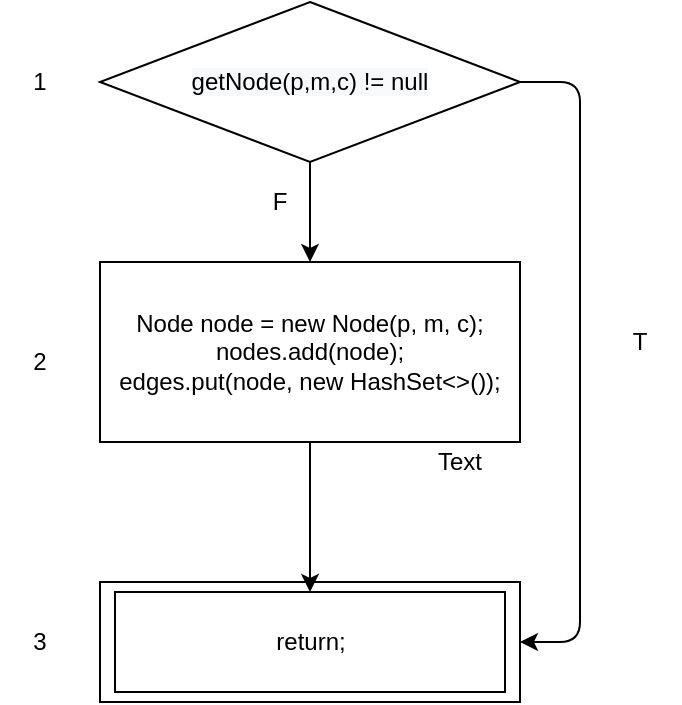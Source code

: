 <mxfile version="13.6.2" type="device" pages="5"><diagram id="PAaWb2a_gqtUkQ89puaP" name="addNode"><mxGraphModel dx="946" dy="680" grid="1" gridSize="10" guides="1" tooltips="1" connect="1" arrows="1" fold="1" page="1" pageScale="1" pageWidth="850" pageHeight="1100" math="0" shadow="0"><root><mxCell id="0"/><mxCell id="1" parent="0"/><mxCell id="PNjFZDf6uzDuonjXlekS-2" value="" style="rounded=0;whiteSpace=wrap;html=1;" parent="1" vertex="1"><mxGeometry x="240" y="480" width="210" height="60" as="geometry"/></mxCell><mxCell id="PNjFZDf6uzDuonjXlekS-3" value="return;" style="rounded=0;whiteSpace=wrap;html=1;" parent="1" vertex="1"><mxGeometry x="247.5" y="485" width="195" height="50" as="geometry"/></mxCell><mxCell id="PNjFZDf6uzDuonjXlekS-4" value="Node node = new Node(p, m, c);&lt;br&gt;nodes.add(node);&lt;br&gt;edges.put(node, new HashSet&amp;lt;&amp;gt;());" style="rounded=0;whiteSpace=wrap;html=1;" parent="1" vertex="1"><mxGeometry x="240" y="320" width="210" height="90" as="geometry"/></mxCell><mxCell id="PNjFZDf6uzDuonjXlekS-6" value="" style="endArrow=classic;html=1;exitX=0.5;exitY=1;exitDx=0;exitDy=0;" parent="1" target="PNjFZDf6uzDuonjXlekS-4" edge="1"><mxGeometry width="50" height="50" relative="1" as="geometry"><mxPoint x="345" y="260" as="sourcePoint"/><mxPoint x="270" y="370" as="targetPoint"/></mxGeometry></mxCell><mxCell id="PNjFZDf6uzDuonjXlekS-7" value="" style="endArrow=classic;html=1;exitX=0.5;exitY=1;exitDx=0;exitDy=0;" parent="1" source="PNjFZDf6uzDuonjXlekS-4" target="PNjFZDf6uzDuonjXlekS-3" edge="1"><mxGeometry width="50" height="50" relative="1" as="geometry"><mxPoint x="220" y="420" as="sourcePoint"/><mxPoint x="270" y="370" as="targetPoint"/></mxGeometry></mxCell><mxCell id="PNjFZDf6uzDuonjXlekS-8" value="" style="endArrow=classic;html=1;exitX=1;exitY=0.5;exitDx=0;exitDy=0;entryX=1;entryY=0.5;entryDx=0;entryDy=0;" parent="1" target="PNjFZDf6uzDuonjXlekS-2" edge="1"><mxGeometry width="50" height="50" relative="1" as="geometry"><mxPoint x="450" y="230" as="sourcePoint"/><mxPoint x="270" y="370" as="targetPoint"/><Array as="points"><mxPoint x="480" y="230"/><mxPoint x="480" y="510"/></Array></mxGeometry></mxCell><mxCell id="PNjFZDf6uzDuonjXlekS-12" value="F" style="text;html=1;strokeColor=none;fillColor=none;align=center;verticalAlign=middle;whiteSpace=wrap;rounded=0;" parent="1" vertex="1"><mxGeometry x="310" y="280" width="40" height="20" as="geometry"/></mxCell><mxCell id="PNjFZDf6uzDuonjXlekS-13" value="T" style="text;html=1;strokeColor=none;fillColor=none;align=center;verticalAlign=middle;whiteSpace=wrap;rounded=0;" parent="1" vertex="1"><mxGeometry x="490" y="350" width="40" height="20" as="geometry"/></mxCell><mxCell id="7xQiOLPqtMhHMYLWSSjG-1" value="&lt;meta charset=&quot;utf-8&quot;&gt;&lt;span style=&quot;color: rgb(0, 0, 0); font-family: helvetica; font-size: 12px; font-style: normal; font-weight: 400; letter-spacing: normal; text-align: center; text-indent: 0px; text-transform: none; word-spacing: 0px; background-color: rgb(248, 249, 250); display: inline; float: none;&quot;&gt;getNode(p,m,c) != null&lt;/span&gt;" style="rhombus;whiteSpace=wrap;html=1;" parent="1" vertex="1"><mxGeometry x="240" y="190" width="210" height="80" as="geometry"/></mxCell><mxCell id="ywRRvAzirxeMO8TIuwMk-1" value="Text" style="text;html=1;strokeColor=none;fillColor=none;align=center;verticalAlign=middle;whiteSpace=wrap;rounded=0;" vertex="1" parent="1"><mxGeometry x="400" y="410" width="40" height="20" as="geometry"/></mxCell><mxCell id="ywRRvAzirxeMO8TIuwMk-2" value="1" style="text;html=1;strokeColor=none;fillColor=none;align=center;verticalAlign=middle;whiteSpace=wrap;rounded=0;" vertex="1" parent="1"><mxGeometry x="190" y="220" width="40" height="20" as="geometry"/></mxCell><mxCell id="ywRRvAzirxeMO8TIuwMk-3" value="2" style="text;html=1;strokeColor=none;fillColor=none;align=center;verticalAlign=middle;whiteSpace=wrap;rounded=0;" vertex="1" parent="1"><mxGeometry x="190" y="360" width="40" height="20" as="geometry"/></mxCell><mxCell id="ywRRvAzirxeMO8TIuwMk-4" value="3" style="text;html=1;strokeColor=none;fillColor=none;align=center;verticalAlign=middle;whiteSpace=wrap;rounded=0;" vertex="1" parent="1"><mxGeometry x="190" y="500" width="40" height="20" as="geometry"/></mxCell></root></mxGraphModel></diagram><diagram id="NH_DHOFLEyfeO9Tmwx4I" name="deleteNode"><mxGraphModel dx="946" dy="680" grid="1" gridSize="10" guides="1" tooltips="1" connect="1" arrows="1" fold="1" page="1" pageScale="1" pageWidth="850" pageHeight="1100" math="0" shadow="0"><root><mxCell id="K0GktYS8KjQYNrV-ZL2T-0"/><mxCell id="K0GktYS8KjQYNrV-ZL2T-1" parent="K0GktYS8KjQYNrV-ZL2T-0"/><mxCell id="i_GEgDg0Xyjz8Plmwoez-1" style="edgeStyle=orthogonalEdgeStyle;rounded=0;orthogonalLoop=1;jettySize=auto;html=1;exitX=0.5;exitY=1;exitDx=0;exitDy=0;" edge="1" parent="K0GktYS8KjQYNrV-ZL2T-1" source="8JV6QXQo_wqGqpzoi5Gq-0" target="8JV6QXQo_wqGqpzoi5Gq-3"><mxGeometry relative="1" as="geometry"/></mxCell><mxCell id="8JV6QXQo_wqGqpzoi5Gq-0" value="&lt;meta charset=&quot;utf-8&quot;&gt;&lt;span class=&quot;s1&quot; style=&quot;color: rgb(0, 0, 0); font-family: helvetica; font-size: 12px; font-style: normal; font-weight: 400; letter-spacing: normal; text-align: center; text-indent: 0px; text-transform: none; word-spacing: 0px; background-color: rgb(248, 249, 250);&quot;&gt;Node&lt;/span&gt;&lt;span class=&quot;s2&quot; style=&quot;color: rgb(0, 0, 0); font-family: helvetica; font-size: 12px; font-style: normal; font-weight: 400; letter-spacing: normal; text-align: center; text-indent: 0px; text-transform: none; word-spacing: 0px; background-color: rgb(248, 249, 250);&quot;&gt;&lt;span&gt;&amp;nbsp;&lt;/span&gt;&lt;/span&gt;&lt;span style=&quot;color: rgb(0, 0, 0); font-family: helvetica; font-size: 12px; font-style: normal; font-weight: 400; letter-spacing: normal; text-align: center; text-indent: 0px; text-transform: none; word-spacing: 0px; background-color: rgb(248, 249, 250); display: inline; float: none;&quot;&gt;toDelete&lt;/span&gt;&lt;span class=&quot;s2&quot; style=&quot;color: rgb(0, 0, 0); font-family: helvetica; font-size: 12px; font-style: normal; font-weight: 400; letter-spacing: normal; text-align: center; text-indent: 0px; text-transform: none; word-spacing: 0px; background-color: rgb(248, 249, 250);&quot;&gt;&lt;/span&gt;&lt;span class=&quot;s3&quot; style=&quot;color: rgb(0, 0, 0); font-family: helvetica; font-size: 12px; font-style: normal; font-weight: 400; letter-spacing: normal; text-align: center; text-indent: 0px; text-transform: none; word-spacing: 0px; background-color: rgb(248, 249, 250);&quot;&gt;=&lt;/span&gt;&lt;span class=&quot;s2&quot; style=&quot;color: rgb(0, 0, 0); font-family: helvetica; font-size: 12px; font-style: normal; font-weight: 400; letter-spacing: normal; text-align: center; text-indent: 0px; text-transform: none; word-spacing: 0px; background-color: rgb(248, 249, 250);&quot;&gt;&lt;span&gt;&amp;nbsp;&lt;/span&gt;&lt;/span&gt;&lt;span class=&quot;s4&quot; style=&quot;color: rgb(0, 0, 0); font-family: helvetica; font-size: 12px; font-style: normal; font-weight: 400; letter-spacing: normal; text-align: center; text-indent: 0px; text-transform: none; word-spacing: 0px; background-color: rgb(248, 249, 250);&quot;&gt;getNode&lt;/span&gt;&lt;span class=&quot;s5&quot; style=&quot;color: rgb(0, 0, 0); font-family: helvetica; font-size: 12px; font-style: normal; font-weight: 400; letter-spacing: normal; text-align: center; text-indent: 0px; text-transform: none; word-spacing: 0px; background-color: rgb(248, 249, 250);&quot;&gt;(&lt;/span&gt;&lt;span class=&quot;s6&quot; style=&quot;color: rgb(0, 0, 0); font-family: helvetica; font-size: 12px; font-style: normal; font-weight: 400; letter-spacing: normal; text-align: center; text-indent: 0px; text-transform: none; word-spacing: 0px; background-color: rgb(248, 249, 250);&quot;&gt;p&lt;/span&gt;&lt;span class=&quot;s3&quot; style=&quot;color: rgb(0, 0, 0); font-family: helvetica; font-size: 12px; font-style: normal; font-weight: 400; letter-spacing: normal; text-align: center; text-indent: 0px; text-transform: none; word-spacing: 0px; background-color: rgb(248, 249, 250);&quot;&gt;,&lt;/span&gt;&lt;span class=&quot;s2&quot; style=&quot;color: rgb(0, 0, 0); font-family: helvetica; font-size: 12px; font-style: normal; font-weight: 400; letter-spacing: normal; text-align: center; text-indent: 0px; text-transform: none; word-spacing: 0px; background-color: rgb(248, 249, 250);&quot;&gt;&lt;/span&gt;&lt;span class=&quot;s6&quot; style=&quot;color: rgb(0, 0, 0); font-family: helvetica; font-size: 12px; font-style: normal; font-weight: 400; letter-spacing: normal; text-align: center; text-indent: 0px; text-transform: none; word-spacing: 0px; background-color: rgb(248, 249, 250);&quot;&gt;m&lt;/span&gt;&lt;span class=&quot;s3&quot; style=&quot;color: rgb(0, 0, 0); font-family: helvetica; font-size: 12px; font-style: normal; font-weight: 400; letter-spacing: normal; text-align: center; text-indent: 0px; text-transform: none; word-spacing: 0px; background-color: rgb(248, 249, 250);&quot;&gt;,&lt;/span&gt;&lt;span class=&quot;s2&quot; style=&quot;color: rgb(0, 0, 0); font-family: helvetica; font-size: 12px; font-style: normal; font-weight: 400; letter-spacing: normal; text-align: center; text-indent: 0px; text-transform: none; word-spacing: 0px; background-color: rgb(248, 249, 250);&quot;&gt;&lt;span&gt;&amp;nbsp;&lt;/span&gt;&lt;/span&gt;&lt;span class=&quot;s6&quot; style=&quot;color: rgb(0, 0, 0); font-family: helvetica; font-size: 12px; font-style: normal; font-weight: 400; letter-spacing: normal; text-align: center; text-indent: 0px; text-transform: none; word-spacing: 0px; background-color: rgb(248, 249, 250);&quot;&gt;c&lt;/span&gt;&lt;span class=&quot;s5&quot; style=&quot;color: rgb(0, 0, 0); font-family: helvetica; font-size: 12px; font-style: normal; font-weight: 400; letter-spacing: normal; text-align: center; text-indent: 0px; text-transform: none; word-spacing: 0px; background-color: rgb(248, 249, 250);&quot;&gt;)&lt;/span&gt;&lt;span class=&quot;s3&quot; style=&quot;color: rgb(0, 0, 0); font-family: helvetica; font-size: 12px; font-style: normal; font-weight: 400; letter-spacing: normal; text-align: center; text-indent: 0px; text-transform: none; word-spacing: 0px; background-color: rgb(248, 249, 250);&quot;&gt;;&lt;/span&gt;" style="rounded=0;whiteSpace=wrap;html=1;" parent="K0GktYS8KjQYNrV-ZL2T-1" vertex="1"><mxGeometry x="160" y="50" width="200" height="60" as="geometry"/></mxCell><mxCell id="8JV6QXQo_wqGqpzoi5Gq-2" value="return;" style="rounded=0;whiteSpace=wrap;html=1;" parent="K0GktYS8KjQYNrV-ZL2T-1" vertex="1"><mxGeometry x="160" y="680" width="200" height="60" as="geometry"/></mxCell><mxCell id="i_GEgDg0Xyjz8Plmwoez-2" style="edgeStyle=orthogonalEdgeStyle;rounded=0;orthogonalLoop=1;jettySize=auto;html=1;entryX=1;entryY=0.5;entryDx=0;entryDy=0;" edge="1" parent="K0GktYS8KjQYNrV-ZL2T-1" source="8JV6QXQo_wqGqpzoi5Gq-3" target="8JV6QXQo_wqGqpzoi5Gq-2"><mxGeometry relative="1" as="geometry"><Array as="points"><mxPoint x="440" y="180"/><mxPoint x="440" y="710"/></Array></mxGeometry></mxCell><mxCell id="i_GEgDg0Xyjz8Plmwoez-12" style="edgeStyle=orthogonalEdgeStyle;rounded=0;orthogonalLoop=1;jettySize=auto;html=1;exitX=0.5;exitY=1;exitDx=0;exitDy=0;entryX=0.5;entryY=0;entryDx=0;entryDy=0;" edge="1" parent="K0GktYS8KjQYNrV-ZL2T-1" source="8JV6QXQo_wqGqpzoi5Gq-3" target="i_GEgDg0Xyjz8Plmwoez-5"><mxGeometry relative="1" as="geometry"/></mxCell><mxCell id="8JV6QXQo_wqGqpzoi5Gq-3" value="&lt;span class=&quot;s7&quot; style=&quot;color: rgb(0 , 0 , 0) ; font-family: &amp;#34;helvetica&amp;#34; ; font-size: 12px ; font-style: normal ; font-weight: 400 ; letter-spacing: normal ; text-align: center ; text-indent: 0px ; text-transform: none ; word-spacing: 0px ; background-color: rgb(248 , 249 , 250)&quot;&gt;if&lt;/span&gt;&lt;span class=&quot;s2&quot; style=&quot;color: rgb(0 , 0 , 0) ; font-family: &amp;#34;helvetica&amp;#34; ; font-size: 12px ; font-style: normal ; font-weight: 400 ; letter-spacing: normal ; text-align: center ; text-indent: 0px ; text-transform: none ; word-spacing: 0px ; background-color: rgb(248 , 249 , 250)&quot;&gt;&lt;span&gt;&amp;nbsp;&lt;/span&gt;&lt;/span&gt;&lt;span class=&quot;s5&quot; style=&quot;color: rgb(0 , 0 , 0) ; font-family: &amp;#34;helvetica&amp;#34; ; font-size: 12px ; font-style: normal ; font-weight: 400 ; letter-spacing: normal ; text-align: center ; text-indent: 0px ; text-transform: none ; word-spacing: 0px ; background-color: rgb(248 , 249 , 250)&quot;&gt;(&lt;/span&gt;&lt;span style=&quot;color: rgb(0 , 0 , 0) ; font-family: &amp;#34;helvetica&amp;#34; ; font-size: 12px ; font-style: normal ; font-weight: 400 ; letter-spacing: normal ; text-align: center ; text-indent: 0px ; text-transform: none ; word-spacing: 0px ; background-color: rgb(248 , 249 , 250) ; display: inline ; float: none&quot;&gt;toDelete&lt;/span&gt;&lt;span class=&quot;s2&quot; style=&quot;color: rgb(0 , 0 , 0) ; font-family: &amp;#34;helvetica&amp;#34; ; font-size: 12px ; font-style: normal ; font-weight: 400 ; letter-spacing: normal ; text-align: center ; text-indent: 0px ; text-transform: none ; word-spacing: 0px ; background-color: rgb(248 , 249 , 250)&quot;&gt;&lt;/span&gt;&lt;span class=&quot;s3&quot; style=&quot;color: rgb(0 , 0 , 0) ; font-family: &amp;#34;helvetica&amp;#34; ; font-size: 12px ; font-style: normal ; font-weight: 400 ; letter-spacing: normal ; text-align: center ; text-indent: 0px ; text-transform: none ; word-spacing: 0px ; background-color: rgb(248 , 249 , 250)&quot;&gt;==&lt;/span&gt;&lt;span class=&quot;s2&quot; style=&quot;color: rgb(0 , 0 , 0) ; font-family: &amp;#34;helvetica&amp;#34; ; font-size: 12px ; font-style: normal ; font-weight: 400 ; letter-spacing: normal ; text-align: center ; text-indent: 0px ; text-transform: none ; word-spacing: 0px ; background-color: rgb(248 , 249 , 250)&quot;&gt;&lt;span&gt;&amp;nbsp;&lt;/span&gt;&lt;/span&gt;&lt;span class=&quot;s7&quot; style=&quot;color: rgb(0 , 0 , 0) ; font-family: &amp;#34;helvetica&amp;#34; ; font-size: 12px ; font-style: normal ; font-weight: 400 ; letter-spacing: normal ; text-align: center ; text-indent: 0px ; text-transform: none ; word-spacing: 0px ; background-color: rgb(248 , 249 , 250)&quot;&gt;null&lt;/span&gt;&lt;span class=&quot;s5&quot; style=&quot;color: rgb(0 , 0 , 0) ; font-family: &amp;#34;helvetica&amp;#34; ; font-size: 12px ; font-style: normal ; font-weight: 400 ; letter-spacing: normal ; text-align: center ; text-indent: 0px ; text-transform: none ; word-spacing: 0px ; background-color: rgb(248 , 249 , 250)&quot;&gt;)&lt;/span&gt;" style="rhombus;whiteSpace=wrap;html=1;" parent="K0GktYS8KjQYNrV-ZL2T-1" vertex="1"><mxGeometry x="160" y="140" width="200" height="80" as="geometry"/></mxCell><mxCell id="i_GEgDg0Xyjz8Plmwoez-3" style="edgeStyle=orthogonalEdgeStyle;rounded=0;orthogonalLoop=1;jettySize=auto;html=1;entryX=0.5;entryY=0;entryDx=0;entryDy=0;" edge="1" parent="K0GktYS8KjQYNrV-ZL2T-1" source="8JV6QXQo_wqGqpzoi5Gq-4" target="8JV6QXQo_wqGqpzoi5Gq-2"><mxGeometry relative="1" as="geometry"/></mxCell><mxCell id="8JV6QXQo_wqGqpzoi5Gq-4" value="edges.remove(toDelete);&lt;br&gt;nodes.remove(toDelete);" style="rounded=0;whiteSpace=wrap;html=1;" parent="K0GktYS8KjQYNrV-ZL2T-1" vertex="1"><mxGeometry x="160" y="560" width="200" height="60" as="geometry"/></mxCell><mxCell id="i_GEgDg0Xyjz8Plmwoez-6" style="edgeStyle=orthogonalEdgeStyle;rounded=0;orthogonalLoop=1;jettySize=auto;html=1;entryX=0;entryY=0.75;entryDx=0;entryDy=0;" edge="1" parent="K0GktYS8KjQYNrV-ZL2T-1" source="i_GEgDg0Xyjz8Plmwoez-4" target="8JV6QXQo_wqGqpzoi5Gq-4"><mxGeometry relative="1" as="geometry"><Array as="points"><mxPoint x="140" y="370"/><mxPoint x="140" y="605"/></Array></mxGeometry></mxCell><mxCell id="i_GEgDg0Xyjz8Plmwoez-8" style="edgeStyle=orthogonalEdgeStyle;rounded=0;orthogonalLoop=1;jettySize=auto;html=1;exitX=0.5;exitY=1;exitDx=0;exitDy=0;entryX=0.5;entryY=0;entryDx=0;entryDy=0;" edge="1" parent="K0GktYS8KjQYNrV-ZL2T-1" source="i_GEgDg0Xyjz8Plmwoez-4" target="i_GEgDg0Xyjz8Plmwoez-7"><mxGeometry relative="1" as="geometry"/></mxCell><mxCell id="i_GEgDg0Xyjz8Plmwoez-4" value="itr.hasNext()" style="rhombus;whiteSpace=wrap;html=1;" vertex="1" parent="K0GktYS8KjQYNrV-ZL2T-1"><mxGeometry x="160" y="330" width="200" height="80" as="geometry"/></mxCell><mxCell id="i_GEgDg0Xyjz8Plmwoez-11" style="edgeStyle=orthogonalEdgeStyle;rounded=0;orthogonalLoop=1;jettySize=auto;html=1;exitX=0.5;exitY=1;exitDx=0;exitDy=0;entryX=0.5;entryY=0;entryDx=0;entryDy=0;" edge="1" parent="K0GktYS8KjQYNrV-ZL2T-1" source="i_GEgDg0Xyjz8Plmwoez-5" target="i_GEgDg0Xyjz8Plmwoez-4"><mxGeometry relative="1" as="geometry"/></mxCell><mxCell id="i_GEgDg0Xyjz8Plmwoez-5" value="&lt;span style=&quot;color: rgb(0 , 0 , 0) ; font-family: &amp;#34;helvetica&amp;#34; ; font-size: 12px ; font-style: normal ; font-weight: 400 ; letter-spacing: normal ; text-align: center ; text-indent: 0px ; text-transform: none ; word-spacing: 0px ; background-color: rgb(248 , 249 , 250) ; display: inline ; float: none&quot;&gt;Iterator itr = edges.keySet().iterator()&lt;/span&gt;" style="rounded=0;whiteSpace=wrap;html=1;" vertex="1" parent="K0GktYS8KjQYNrV-ZL2T-1"><mxGeometry x="160" y="250" width="200" height="60" as="geometry"/></mxCell><mxCell id="i_GEgDg0Xyjz8Plmwoez-9" style="edgeStyle=orthogonalEdgeStyle;rounded=0;orthogonalLoop=1;jettySize=auto;html=1;entryX=1;entryY=0.5;entryDx=0;entryDy=0;" edge="1" parent="K0GktYS8KjQYNrV-ZL2T-1" source="i_GEgDg0Xyjz8Plmwoez-7" target="i_GEgDg0Xyjz8Plmwoez-5"><mxGeometry relative="1" as="geometry"><Array as="points"><mxPoint x="380" y="480"/><mxPoint x="380" y="280"/></Array></mxGeometry></mxCell><mxCell id="i_GEgDg0Xyjz8Plmwoez-7" value="Node n = itr.next();&lt;br&gt;edges.get(n).remove(toDelete);" style="rounded=0;whiteSpace=wrap;html=1;" vertex="1" parent="K0GktYS8KjQYNrV-ZL2T-1"><mxGeometry x="160" y="450" width="200" height="60" as="geometry"/></mxCell><mxCell id="i_GEgDg0Xyjz8Plmwoez-13" value="1" style="text;html=1;strokeColor=none;fillColor=none;align=center;verticalAlign=middle;whiteSpace=wrap;rounded=0;" vertex="1" parent="K0GktYS8KjQYNrV-ZL2T-1"><mxGeometry x="100" y="70" width="40" height="20" as="geometry"/></mxCell><mxCell id="i_GEgDg0Xyjz8Plmwoez-14" value="2" style="text;html=1;strokeColor=none;fillColor=none;align=center;verticalAlign=middle;whiteSpace=wrap;rounded=0;" vertex="1" parent="K0GktYS8KjQYNrV-ZL2T-1"><mxGeometry x="100" y="170" width="40" height="20" as="geometry"/></mxCell><mxCell id="i_GEgDg0Xyjz8Plmwoez-15" value="3" style="text;html=1;strokeColor=none;fillColor=none;align=center;verticalAlign=middle;whiteSpace=wrap;rounded=0;" vertex="1" parent="K0GktYS8KjQYNrV-ZL2T-1"><mxGeometry x="100" y="270" width="40" height="20" as="geometry"/></mxCell><mxCell id="i_GEgDg0Xyjz8Plmwoez-17" value="4" style="text;html=1;strokeColor=none;fillColor=none;align=center;verticalAlign=middle;whiteSpace=wrap;rounded=0;" vertex="1" parent="K0GktYS8KjQYNrV-ZL2T-1"><mxGeometry x="100" y="360" width="40" height="20" as="geometry"/></mxCell><mxCell id="i_GEgDg0Xyjz8Plmwoez-18" value="5" style="text;html=1;strokeColor=none;fillColor=none;align=center;verticalAlign=middle;whiteSpace=wrap;rounded=0;" vertex="1" parent="K0GktYS8KjQYNrV-ZL2T-1"><mxGeometry x="100" y="470" width="40" height="20" as="geometry"/></mxCell><mxCell id="i_GEgDg0Xyjz8Plmwoez-19" value="6" style="text;html=1;strokeColor=none;fillColor=none;align=center;verticalAlign=middle;whiteSpace=wrap;rounded=0;" vertex="1" parent="K0GktYS8KjQYNrV-ZL2T-1"><mxGeometry x="100" y="580" width="40" height="20" as="geometry"/></mxCell><mxCell id="i_GEgDg0Xyjz8Plmwoez-20" value="7" style="text;html=1;strokeColor=none;fillColor=none;align=center;verticalAlign=middle;whiteSpace=wrap;rounded=0;" vertex="1" parent="K0GktYS8KjQYNrV-ZL2T-1"><mxGeometry x="100" y="700" width="40" height="20" as="geometry"/></mxCell><mxCell id="i_GEgDg0Xyjz8Plmwoez-21" value="T" style="text;html=1;strokeColor=none;fillColor=none;align=center;verticalAlign=middle;whiteSpace=wrap;rounded=0;" vertex="1" parent="K0GktYS8KjQYNrV-ZL2T-1"><mxGeometry x="370" y="160" width="40" height="20" as="geometry"/></mxCell><mxCell id="i_GEgDg0Xyjz8Plmwoez-22" value="F" style="text;html=1;strokeColor=none;fillColor=none;align=center;verticalAlign=middle;whiteSpace=wrap;rounded=0;" vertex="1" parent="K0GktYS8KjQYNrV-ZL2T-1"><mxGeometry x="260" y="220" width="40" height="20" as="geometry"/></mxCell><mxCell id="i_GEgDg0Xyjz8Plmwoez-23" value="T" style="text;html=1;strokeColor=none;fillColor=none;align=center;verticalAlign=middle;whiteSpace=wrap;rounded=0;" vertex="1" parent="K0GktYS8KjQYNrV-ZL2T-1"><mxGeometry x="260" y="420" width="40" height="20" as="geometry"/></mxCell><mxCell id="i_GEgDg0Xyjz8Plmwoez-24" value="F" style="text;html=1;strokeColor=none;fillColor=none;align=center;verticalAlign=middle;whiteSpace=wrap;rounded=0;" vertex="1" parent="K0GktYS8KjQYNrV-ZL2T-1"><mxGeometry x="140" y="410" width="40" height="20" as="geometry"/></mxCell></root></mxGraphModel></diagram><diagram id="P-8jTUNPGuhwVsvMtaPa" name="q3"><mxGraphModel dx="946" dy="680" grid="1" gridSize="10" guides="1" tooltips="1" connect="1" arrows="1" fold="1" page="1" pageScale="1" pageWidth="850" pageHeight="1100" math="0" shadow="0"><root><mxCell id="KR9xGvIKA8TSP4BTDRrv-0"/><mxCell id="KR9xGvIKA8TSP4BTDRrv-1" parent="KR9xGvIKA8TSP4BTDRrv-0"/><mxCell id="KR9xGvIKA8TSP4BTDRrv-2" style="edgeStyle=orthogonalEdgeStyle;rounded=0;orthogonalLoop=1;jettySize=auto;html=1;exitX=0.5;exitY=1;exitDx=0;exitDy=0;entryX=0.5;entryY=0;entryDx=0;entryDy=0;" parent="KR9xGvIKA8TSP4BTDRrv-1" source="KR9xGvIKA8TSP4BTDRrv-3" target="KR9xGvIKA8TSP4BTDRrv-6" edge="1"><mxGeometry relative="1" as="geometry"/></mxCell><mxCell id="KR9xGvIKA8TSP4BTDRrv-3" value="int n = arr.length;&lt;br&gt;int i = 0;" style="rounded=1;whiteSpace=wrap;html=1;fontSize=12;glass=0;strokeWidth=1;shadow=0;" parent="KR9xGvIKA8TSP4BTDRrv-1" vertex="1"><mxGeometry x="160" y="80" width="120" height="40" as="geometry"/></mxCell><mxCell id="KR9xGvIKA8TSP4BTDRrv-4" style="edgeStyle=orthogonalEdgeStyle;rounded=0;orthogonalLoop=1;jettySize=auto;html=1;entryX=0;entryY=0.5;entryDx=0;entryDy=0;" parent="KR9xGvIKA8TSP4BTDRrv-1" source="KR9xGvIKA8TSP4BTDRrv-6" target="KR9xGvIKA8TSP4BTDRrv-7" edge="1"><mxGeometry relative="1" as="geometry"/></mxCell><mxCell id="KR9xGvIKA8TSP4BTDRrv-5" style="edgeStyle=orthogonalEdgeStyle;rounded=0;orthogonalLoop=1;jettySize=auto;html=1;exitX=0.5;exitY=1;exitDx=0;exitDy=0;entryX=0.5;entryY=0;entryDx=0;entryDy=0;" parent="KR9xGvIKA8TSP4BTDRrv-1" source="KR9xGvIKA8TSP4BTDRrv-6" target="KR9xGvIKA8TSP4BTDRrv-9" edge="1"><mxGeometry relative="1" as="geometry"/></mxCell><mxCell id="KR9xGvIKA8TSP4BTDRrv-6" value="i &amp;lt; n - 1" style="rhombus;whiteSpace=wrap;html=1;shadow=0;fontFamily=Helvetica;fontSize=12;align=center;strokeWidth=1;spacing=6;spacingTop=-4;" parent="KR9xGvIKA8TSP4BTDRrv-1" vertex="1"><mxGeometry x="160" y="150" width="120" height="40" as="geometry"/></mxCell><mxCell id="KR9xGvIKA8TSP4BTDRrv-7" value="return" style="rounded=1;whiteSpace=wrap;html=1;fontSize=12;glass=0;strokeWidth=1;shadow=0;" parent="KR9xGvIKA8TSP4BTDRrv-1" vertex="1"><mxGeometry x="360" y="155" width="120" height="30" as="geometry"/></mxCell><mxCell id="KR9xGvIKA8TSP4BTDRrv-8" style="edgeStyle=orthogonalEdgeStyle;rounded=0;orthogonalLoop=1;jettySize=auto;html=1;exitX=0.5;exitY=1;exitDx=0;exitDy=0;" parent="KR9xGvIKA8TSP4BTDRrv-1" source="KR9xGvIKA8TSP4BTDRrv-9" edge="1"><mxGeometry relative="1" as="geometry"><mxPoint x="220.286" y="280" as="targetPoint"/></mxGeometry></mxCell><mxCell id="KR9xGvIKA8TSP4BTDRrv-9" value="int j = 0;" style="rounded=1;whiteSpace=wrap;html=1;" parent="KR9xGvIKA8TSP4BTDRrv-1" vertex="1"><mxGeometry x="160" y="220" width="120" height="30" as="geometry"/></mxCell><mxCell id="KR9xGvIKA8TSP4BTDRrv-10" style="edgeStyle=orthogonalEdgeStyle;rounded=0;orthogonalLoop=1;jettySize=auto;html=1;entryX=0;entryY=0.5;entryDx=0;entryDy=0;" parent="KR9xGvIKA8TSP4BTDRrv-1" source="KR9xGvIKA8TSP4BTDRrv-12" target="KR9xGvIKA8TSP4BTDRrv-15" edge="1"><mxGeometry relative="1" as="geometry"/></mxCell><mxCell id="KR9xGvIKA8TSP4BTDRrv-11" style="edgeStyle=orthogonalEdgeStyle;rounded=0;orthogonalLoop=1;jettySize=auto;html=1;exitX=0.5;exitY=1;exitDx=0;exitDy=0;" parent="KR9xGvIKA8TSP4BTDRrv-1" source="KR9xGvIKA8TSP4BTDRrv-12" edge="1"><mxGeometry relative="1" as="geometry"><mxPoint x="220" y="350" as="targetPoint"/></mxGeometry></mxCell><mxCell id="KR9xGvIKA8TSP4BTDRrv-12" value="j &amp;lt; n - i - 1" style="rhombus;whiteSpace=wrap;html=1;" parent="KR9xGvIKA8TSP4BTDRrv-1" vertex="1"><mxGeometry x="160" y="280" width="120" height="40" as="geometry"/></mxCell><mxCell id="KR9xGvIKA8TSP4BTDRrv-13" value="True" style="text;html=1;strokeColor=none;fillColor=none;align=center;verticalAlign=middle;whiteSpace=wrap;rounded=0;" parent="KR9xGvIKA8TSP4BTDRrv-1" vertex="1"><mxGeometry x="200" y="190" width="90" height="20" as="geometry"/></mxCell><mxCell id="KR9xGvIKA8TSP4BTDRrv-14" value="False" style="text;html=1;strokeColor=none;fillColor=none;align=center;verticalAlign=middle;whiteSpace=wrap;rounded=0;" parent="KR9xGvIKA8TSP4BTDRrv-1" vertex="1"><mxGeometry x="290" y="150" width="40" height="20" as="geometry"/></mxCell><mxCell id="KR9xGvIKA8TSP4BTDRrv-15" value="i++;" style="rounded=1;whiteSpace=wrap;html=1;" parent="KR9xGvIKA8TSP4BTDRrv-1" vertex="1"><mxGeometry x="360" y="285" width="120" height="30" as="geometry"/></mxCell><mxCell id="KR9xGvIKA8TSP4BTDRrv-16" value="False" style="text;html=1;strokeColor=none;fillColor=none;align=center;verticalAlign=middle;whiteSpace=wrap;rounded=0;" parent="KR9xGvIKA8TSP4BTDRrv-1" vertex="1"><mxGeometry x="290" y="280" width="40" height="20" as="geometry"/></mxCell><mxCell id="KR9xGvIKA8TSP4BTDRrv-17" style="edgeStyle=orthogonalEdgeStyle;rounded=0;orthogonalLoop=1;jettySize=auto;html=1;entryX=0.5;entryY=0;entryDx=0;entryDy=0;" parent="KR9xGvIKA8TSP4BTDRrv-1" source="KR9xGvIKA8TSP4BTDRrv-18" target="KR9xGvIKA8TSP4BTDRrv-20" edge="1"><mxGeometry relative="1" as="geometry"/></mxCell><mxCell id="KR9xGvIKA8TSP4BTDRrv-18" value="arr[j] &amp;gt; arr[j+1]" style="rhombus;whiteSpace=wrap;html=1;" parent="KR9xGvIKA8TSP4BTDRrv-1" vertex="1"><mxGeometry x="160" y="350" width="120" height="40" as="geometry"/></mxCell><mxCell id="KR9xGvIKA8TSP4BTDRrv-19" style="edgeStyle=orthogonalEdgeStyle;rounded=0;orthogonalLoop=1;jettySize=auto;html=1;exitX=0.5;exitY=1;exitDx=0;exitDy=0;" parent="KR9xGvIKA8TSP4BTDRrv-1" source="KR9xGvIKA8TSP4BTDRrv-20" target="KR9xGvIKA8TSP4BTDRrv-22" edge="1"><mxGeometry relative="1" as="geometry"/></mxCell><mxCell id="KR9xGvIKA8TSP4BTDRrv-20" value="int temp = arr[j];&lt;br&gt;arr[j] = arr[j+1];&lt;br&gt;arr[j+1] = temp;" style="rounded=1;whiteSpace=wrap;html=1;" parent="KR9xGvIKA8TSP4BTDRrv-1" vertex="1"><mxGeometry x="160" y="420" width="120" height="60" as="geometry"/></mxCell><mxCell id="KR9xGvIKA8TSP4BTDRrv-21" value="True" style="text;html=1;strokeColor=none;fillColor=none;align=center;verticalAlign=middle;whiteSpace=wrap;rounded=0;" parent="KR9xGvIKA8TSP4BTDRrv-1" vertex="1"><mxGeometry x="220" y="390" width="40" height="20" as="geometry"/></mxCell><mxCell id="KR9xGvIKA8TSP4BTDRrv-22" value="j++;" style="rounded=1;whiteSpace=wrap;html=1;" parent="KR9xGvIKA8TSP4BTDRrv-1" vertex="1"><mxGeometry x="160" y="520" width="120" height="40" as="geometry"/></mxCell><mxCell id="KR9xGvIKA8TSP4BTDRrv-23" value="" style="endArrow=none;html=1;entryX=1;entryY=0.5;entryDx=0;entryDy=0;" parent="KR9xGvIKA8TSP4BTDRrv-1" target="KR9xGvIKA8TSP4BTDRrv-18" edge="1"><mxGeometry width="50" height="50" relative="1" as="geometry"><mxPoint x="320" y="370" as="sourcePoint"/><mxPoint x="300" y="410" as="targetPoint"/></mxGeometry></mxCell><mxCell id="KR9xGvIKA8TSP4BTDRrv-24" value="" style="endArrow=none;html=1;" parent="KR9xGvIKA8TSP4BTDRrv-1" edge="1"><mxGeometry width="50" height="50" relative="1" as="geometry"><mxPoint x="320" y="540" as="sourcePoint"/><mxPoint x="320" y="370" as="targetPoint"/></mxGeometry></mxCell><mxCell id="KR9xGvIKA8TSP4BTDRrv-25" value="" style="endArrow=classic;html=1;entryX=1;entryY=0.5;entryDx=0;entryDy=0;" parent="KR9xGvIKA8TSP4BTDRrv-1" target="KR9xGvIKA8TSP4BTDRrv-22" edge="1"><mxGeometry width="50" height="50" relative="1" as="geometry"><mxPoint x="320" y="540" as="sourcePoint"/><mxPoint x="300" y="410" as="targetPoint"/></mxGeometry></mxCell><mxCell id="KR9xGvIKA8TSP4BTDRrv-26" value="False" style="text;html=1;strokeColor=none;fillColor=none;align=center;verticalAlign=middle;whiteSpace=wrap;rounded=0;" parent="KR9xGvIKA8TSP4BTDRrv-1" vertex="1"><mxGeometry x="320" y="450" width="40" height="20" as="geometry"/></mxCell><mxCell id="KR9xGvIKA8TSP4BTDRrv-27" value="" style="endArrow=none;html=1;entryX=0.5;entryY=1;entryDx=0;entryDy=0;" parent="KR9xGvIKA8TSP4BTDRrv-1" target="KR9xGvIKA8TSP4BTDRrv-15" edge="1"><mxGeometry width="50" height="50" relative="1" as="geometry"><mxPoint x="420" y="570" as="sourcePoint"/><mxPoint x="300" y="410" as="targetPoint"/></mxGeometry></mxCell><mxCell id="KR9xGvIKA8TSP4BTDRrv-28" value="" style="endArrow=none;html=1;exitX=0;exitY=0.5;exitDx=0;exitDy=0;" parent="KR9xGvIKA8TSP4BTDRrv-1" source="KR9xGvIKA8TSP4BTDRrv-22" edge="1"><mxGeometry width="50" height="50" relative="1" as="geometry"><mxPoint x="250" y="460" as="sourcePoint"/><mxPoint x="120" y="540" as="targetPoint"/></mxGeometry></mxCell><mxCell id="KR9xGvIKA8TSP4BTDRrv-29" value="" style="endArrow=none;html=1;" parent="KR9xGvIKA8TSP4BTDRrv-1" edge="1"><mxGeometry width="50" height="50" relative="1" as="geometry"><mxPoint x="120" y="540" as="sourcePoint"/><mxPoint x="120" y="300" as="targetPoint"/></mxGeometry></mxCell><mxCell id="KR9xGvIKA8TSP4BTDRrv-30" value="" style="endArrow=classic;html=1;entryX=0;entryY=0.5;entryDx=0;entryDy=0;" parent="KR9xGvIKA8TSP4BTDRrv-1" target="KR9xGvIKA8TSP4BTDRrv-12" edge="1"><mxGeometry width="50" height="50" relative="1" as="geometry"><mxPoint x="120" y="300" as="sourcePoint"/><mxPoint x="300" y="410" as="targetPoint"/></mxGeometry></mxCell><mxCell id="KR9xGvIKA8TSP4BTDRrv-31" value="" style="endArrow=none;html=1;" parent="KR9xGvIKA8TSP4BTDRrv-1" edge="1"><mxGeometry width="50" height="50" relative="1" as="geometry"><mxPoint x="420" y="570" as="sourcePoint"/><mxPoint x="80" y="570" as="targetPoint"/></mxGeometry></mxCell><mxCell id="KR9xGvIKA8TSP4BTDRrv-32" value="" style="endArrow=none;html=1;" parent="KR9xGvIKA8TSP4BTDRrv-1" edge="1"><mxGeometry width="50" height="50" relative="1" as="geometry"><mxPoint x="80" y="570" as="sourcePoint"/><mxPoint x="80" y="170" as="targetPoint"/></mxGeometry></mxCell><mxCell id="KR9xGvIKA8TSP4BTDRrv-33" value="" style="endArrow=classic;html=1;entryX=0;entryY=0.5;entryDx=0;entryDy=0;" parent="KR9xGvIKA8TSP4BTDRrv-1" target="KR9xGvIKA8TSP4BTDRrv-6" edge="1"><mxGeometry width="50" height="50" relative="1" as="geometry"><mxPoint x="80" y="170" as="sourcePoint"/><mxPoint x="300" y="220" as="targetPoint"/></mxGeometry></mxCell><mxCell id="KR9xGvIKA8TSP4BTDRrv-34" value="True" style="text;html=1;strokeColor=none;fillColor=none;align=center;verticalAlign=middle;whiteSpace=wrap;rounded=0;" parent="KR9xGvIKA8TSP4BTDRrv-1" vertex="1"><mxGeometry x="220" y="320" width="40" height="20" as="geometry"/></mxCell></root></mxGraphModel></diagram><diagram id="oyltYMpbIUAp-2gE7U7O" name="deleteEdge"><mxGraphModel dx="1113" dy="800" grid="1" gridSize="10" guides="1" tooltips="1" connect="1" arrows="1" fold="1" page="1" pageScale="1" pageWidth="850" pageHeight="1100" math="0" shadow="0"><root><mxCell id="2MfW0CkCfAMFMrsAhvK4-0"/><mxCell id="2MfW0CkCfAMFMrsAhvK4-1" parent="2MfW0CkCfAMFMrsAhvK4-0"/><mxCell id="2MfW0CkCfAMFMrsAhvK4-6" style="edgeStyle=orthogonalEdgeStyle;rounded=0;orthogonalLoop=1;jettySize=auto;html=1;exitX=0.5;exitY=1;exitDx=0;exitDy=0;entryX=0.5;entryY=0;entryDx=0;entryDy=0;" edge="1" parent="2MfW0CkCfAMFMrsAhvK4-1" source="2MfW0CkCfAMFMrsAhvK4-2" target="2MfW0CkCfAMFMrsAhvK4-3"><mxGeometry relative="1" as="geometry"/></mxCell><mxCell id="2MfW0CkCfAMFMrsAhvK4-2" value="Node n1 = getNode(p1, m1, c1);&lt;br&gt;Node n2 = getNode(p2, m2, c2);" style="rounded=0;whiteSpace=wrap;html=1;" vertex="1" parent="2MfW0CkCfAMFMrsAhvK4-1"><mxGeometry x="280" y="80" width="220" height="60" as="geometry"/></mxCell><mxCell id="2MfW0CkCfAMFMrsAhvK4-7" style="edgeStyle=orthogonalEdgeStyle;rounded=0;orthogonalLoop=1;jettySize=auto;html=1;exitX=1;exitY=0.5;exitDx=0;exitDy=0;entryX=1.005;entryY=0.617;entryDx=0;entryDy=0;entryPerimeter=0;" edge="1" parent="2MfW0CkCfAMFMrsAhvK4-1" source="2MfW0CkCfAMFMrsAhvK4-3" target="2MfW0CkCfAMFMrsAhvK4-5"><mxGeometry relative="1" as="geometry"><Array as="points"><mxPoint x="530" y="210"/><mxPoint x="530" y="420"/><mxPoint x="501" y="420"/></Array></mxGeometry></mxCell><mxCell id="2MfW0CkCfAMFMrsAhvK4-8" style="edgeStyle=orthogonalEdgeStyle;rounded=0;orthogonalLoop=1;jettySize=auto;html=1;exitX=0.5;exitY=1;exitDx=0;exitDy=0;entryX=0.5;entryY=0;entryDx=0;entryDy=0;" edge="1" parent="2MfW0CkCfAMFMrsAhvK4-1" source="2MfW0CkCfAMFMrsAhvK4-3" target="2MfW0CkCfAMFMrsAhvK4-4"><mxGeometry relative="1" as="geometry"/></mxCell><mxCell id="2MfW0CkCfAMFMrsAhvK4-3" value="if (n1 == null || b2 == null)" style="rhombus;whiteSpace=wrap;html=1;" vertex="1" parent="2MfW0CkCfAMFMrsAhvK4-1"><mxGeometry x="280" y="170" width="220" height="80" as="geometry"/></mxCell><mxCell id="2MfW0CkCfAMFMrsAhvK4-9" style="edgeStyle=orthogonalEdgeStyle;rounded=0;orthogonalLoop=1;jettySize=auto;html=1;exitX=0.5;exitY=1;exitDx=0;exitDy=0;" edge="1" parent="2MfW0CkCfAMFMrsAhvK4-1" source="2MfW0CkCfAMFMrsAhvK4-4" target="2MfW0CkCfAMFMrsAhvK4-5"><mxGeometry relative="1" as="geometry"/></mxCell><mxCell id="2MfW0CkCfAMFMrsAhvK4-4" value="edges.get(n1).remove(n2)" style="rounded=0;whiteSpace=wrap;html=1;" vertex="1" parent="2MfW0CkCfAMFMrsAhvK4-1"><mxGeometry x="280" y="290" width="220" height="60" as="geometry"/></mxCell><mxCell id="2MfW0CkCfAMFMrsAhvK4-5" value="return;" style="rounded=0;whiteSpace=wrap;html=1;" vertex="1" parent="2MfW0CkCfAMFMrsAhvK4-1"><mxGeometry x="280" y="390" width="220" height="60" as="geometry"/></mxCell><mxCell id="2MfW0CkCfAMFMrsAhvK4-10" value="1" style="text;html=1;strokeColor=none;fillColor=none;align=center;verticalAlign=middle;whiteSpace=wrap;rounded=0;" vertex="1" parent="2MfW0CkCfAMFMrsAhvK4-1"><mxGeometry x="230" y="100" width="40" height="20" as="geometry"/></mxCell><mxCell id="2MfW0CkCfAMFMrsAhvK4-11" value="2" style="text;html=1;strokeColor=none;fillColor=none;align=center;verticalAlign=middle;whiteSpace=wrap;rounded=0;" vertex="1" parent="2MfW0CkCfAMFMrsAhvK4-1"><mxGeometry x="230" y="200" width="40" height="20" as="geometry"/></mxCell><mxCell id="2MfW0CkCfAMFMrsAhvK4-12" value="3" style="text;html=1;strokeColor=none;fillColor=none;align=center;verticalAlign=middle;whiteSpace=wrap;rounded=0;" vertex="1" parent="2MfW0CkCfAMFMrsAhvK4-1"><mxGeometry x="230" y="310" width="40" height="20" as="geometry"/></mxCell><mxCell id="2MfW0CkCfAMFMrsAhvK4-13" value="4" style="text;html=1;strokeColor=none;fillColor=none;align=center;verticalAlign=middle;whiteSpace=wrap;rounded=0;" vertex="1" parent="2MfW0CkCfAMFMrsAhvK4-1"><mxGeometry x="230" y="410" width="40" height="20" as="geometry"/></mxCell><mxCell id="2MfW0CkCfAMFMrsAhvK4-14" value="T" style="text;html=1;strokeColor=none;fillColor=none;align=center;verticalAlign=middle;whiteSpace=wrap;rounded=0;" vertex="1" parent="2MfW0CkCfAMFMrsAhvK4-1"><mxGeometry x="530" y="220" width="40" height="20" as="geometry"/></mxCell><mxCell id="2MfW0CkCfAMFMrsAhvK4-15" value="F" style="text;html=1;strokeColor=none;fillColor=none;align=center;verticalAlign=middle;whiteSpace=wrap;rounded=0;" vertex="1" parent="2MfW0CkCfAMFMrsAhvK4-1"><mxGeometry x="400" y="260" width="40" height="20" as="geometry"/></mxCell></root></mxGraphModel></diagram><diagram id="MHFYRbuwpd3aivnjUeHw" name="isReachable"><mxGraphModel dx="1892" dy="1360" grid="1" gridSize="10" guides="1" tooltips="1" connect="1" arrows="1" fold="1" page="1" pageScale="1" pageWidth="1100" pageHeight="850" math="0" shadow="0"><root><mxCell id="IQl57tZj_Kp_tQu3M6Ac-0"/><mxCell id="IQl57tZj_Kp_tQu3M6Ac-1" parent="IQl57tZj_Kp_tQu3M6Ac-0"/><mxCell id="IQl57tZj_Kp_tQu3M6Ac-5" style="edgeStyle=orthogonalEdgeStyle;rounded=0;orthogonalLoop=1;jettySize=auto;html=1;exitX=0.5;exitY=1;exitDx=0;exitDy=0;entryX=0.5;entryY=0;entryDx=0;entryDy=0;" edge="1" parent="IQl57tZj_Kp_tQu3M6Ac-1" source="IQl57tZj_Kp_tQu3M6Ac-2" target="IQl57tZj_Kp_tQu3M6Ac-4"><mxGeometry relative="1" as="geometry"/></mxCell><mxCell id="IQl57tZj_Kp_tQu3M6Ac-2" value="Node start = getNode(p1, m1, c1);&lt;br&gt;Node end = getNode(p2, m2, c2);" style="rounded=0;whiteSpace=wrap;html=1;" vertex="1" parent="IQl57tZj_Kp_tQu3M6Ac-1"><mxGeometry x="280" y="10" width="220" height="60" as="geometry"/></mxCell><mxCell id="IQl57tZj_Kp_tQu3M6Ac-8" style="edgeStyle=orthogonalEdgeStyle;rounded=0;orthogonalLoop=1;jettySize=auto;html=1;exitX=0.5;exitY=1;exitDx=0;exitDy=0;" edge="1" parent="IQl57tZj_Kp_tQu3M6Ac-1" source="IQl57tZj_Kp_tQu3M6Ac-3" target="IQl57tZj_Kp_tQu3M6Ac-7"><mxGeometry relative="1" as="geometry"/></mxCell><mxCell id="IQl57tZj_Kp_tQu3M6Ac-3" value="&lt;br&gt;Set&amp;lt;Node&amp;gt; visited = new HashSet&amp;lt;&amp;gt;();&lt;br&gt;Stack&amp;lt;Node&amp;gt; st = new Stack&amp;lt;&amp;gt;();&lt;br&gt;st.push(start);" style="rounded=0;whiteSpace=wrap;html=1;" vertex="1" parent="IQl57tZj_Kp_tQu3M6Ac-1"><mxGeometry x="280" y="210" width="220" height="60" as="geometry"/></mxCell><mxCell id="IQl57tZj_Kp_tQu3M6Ac-6" style="edgeStyle=orthogonalEdgeStyle;rounded=0;orthogonalLoop=1;jettySize=auto;html=1;exitX=0.5;exitY=1;exitDx=0;exitDy=0;entryX=0.5;entryY=0;entryDx=0;entryDy=0;" edge="1" parent="IQl57tZj_Kp_tQu3M6Ac-1" source="IQl57tZj_Kp_tQu3M6Ac-4" target="IQl57tZj_Kp_tQu3M6Ac-3"><mxGeometry relative="1" as="geometry"/></mxCell><mxCell id="IQl57tZj_Kp_tQu3M6Ac-10" style="edgeStyle=orthogonalEdgeStyle;rounded=0;orthogonalLoop=1;jettySize=auto;html=1;entryX=1;entryY=0.5;entryDx=0;entryDy=0;" edge="1" parent="IQl57tZj_Kp_tQu3M6Ac-1" source="IQl57tZj_Kp_tQu3M6Ac-4" target="IQl57tZj_Kp_tQu3M6Ac-9"><mxGeometry relative="1" as="geometry"><Array as="points"><mxPoint x="390" y="190"/><mxPoint x="600" y="190"/><mxPoint x="600" y="1120"/><mxPoint x="500" y="1120"/></Array></mxGeometry></mxCell><mxCell id="IQl57tZj_Kp_tQu3M6Ac-4" value="if (start == null || end == null)" style="rhombus;whiteSpace=wrap;html=1;" vertex="1" parent="IQl57tZj_Kp_tQu3M6Ac-1"><mxGeometry x="280" y="100" width="220" height="80" as="geometry"/></mxCell><mxCell id="IQl57tZj_Kp_tQu3M6Ac-17" style="edgeStyle=orthogonalEdgeStyle;rounded=0;orthogonalLoop=1;jettySize=auto;html=1;exitX=0.5;exitY=1;exitDx=0;exitDy=0;entryX=0.5;entryY=0;entryDx=0;entryDy=0;" edge="1" parent="IQl57tZj_Kp_tQu3M6Ac-1" source="IQl57tZj_Kp_tQu3M6Ac-7" target="IQl57tZj_Kp_tQu3M6Ac-12"><mxGeometry relative="1" as="geometry"/></mxCell><mxCell id="IQl57tZj_Kp_tQu3M6Ac-31" style="edgeStyle=orthogonalEdgeStyle;rounded=0;orthogonalLoop=1;jettySize=auto;html=1;" edge="1" parent="IQl57tZj_Kp_tQu3M6Ac-1" source="IQl57tZj_Kp_tQu3M6Ac-7"><mxGeometry relative="1" as="geometry"><mxPoint x="600" y="340.0" as="targetPoint"/></mxGeometry></mxCell><mxCell id="IQl57tZj_Kp_tQu3M6Ac-7" value="!st.isEmpty()" style="rhombus;whiteSpace=wrap;html=1;" vertex="1" parent="IQl57tZj_Kp_tQu3M6Ac-1"><mxGeometry x="280" y="300" width="220" height="80" as="geometry"/></mxCell><mxCell id="IQl57tZj_Kp_tQu3M6Ac-9" value="return false;" style="rounded=0;whiteSpace=wrap;html=1;" vertex="1" parent="IQl57tZj_Kp_tQu3M6Ac-1"><mxGeometry x="280" y="1080" width="220" height="60" as="geometry"/></mxCell><mxCell id="IQl57tZj_Kp_tQu3M6Ac-16" style="edgeStyle=orthogonalEdgeStyle;rounded=0;orthogonalLoop=1;jettySize=auto;html=1;exitX=0.5;exitY=1;exitDx=0;exitDy=0;entryX=0.5;entryY=0;entryDx=0;entryDy=0;" edge="1" parent="IQl57tZj_Kp_tQu3M6Ac-1" source="IQl57tZj_Kp_tQu3M6Ac-12" target="IQl57tZj_Kp_tQu3M6Ac-13"><mxGeometry relative="1" as="geometry"/></mxCell><mxCell id="IQl57tZj_Kp_tQu3M6Ac-12" value="Node curr = st.pop();&lt;br&gt;" style="rounded=0;whiteSpace=wrap;html=1;" vertex="1" parent="IQl57tZj_Kp_tQu3M6Ac-1"><mxGeometry x="280" y="410" width="220" height="60" as="geometry"/></mxCell><mxCell id="IQl57tZj_Kp_tQu3M6Ac-15" style="edgeStyle=orthogonalEdgeStyle;rounded=0;orthogonalLoop=1;jettySize=auto;html=1;exitX=0;exitY=0.5;exitDx=0;exitDy=0;entryX=0;entryY=0.5;entryDx=0;entryDy=0;" edge="1" parent="IQl57tZj_Kp_tQu3M6Ac-1" source="IQl57tZj_Kp_tQu3M6Ac-13" target="IQl57tZj_Kp_tQu3M6Ac-14"><mxGeometry relative="1" as="geometry"><mxPoint x="200" y="940" as="targetPoint"/><Array as="points"><mxPoint x="240" y="530"/><mxPoint x="240" y="1200"/></Array></mxGeometry></mxCell><mxCell id="IQl57tZj_Kp_tQu3M6Ac-19" style="edgeStyle=orthogonalEdgeStyle;rounded=0;orthogonalLoop=1;jettySize=auto;html=1;entryX=0.5;entryY=0;entryDx=0;entryDy=0;" edge="1" parent="IQl57tZj_Kp_tQu3M6Ac-1" source="IQl57tZj_Kp_tQu3M6Ac-13" target="IQl57tZj_Kp_tQu3M6Ac-18"><mxGeometry relative="1" as="geometry"/></mxCell><mxCell id="IQl57tZj_Kp_tQu3M6Ac-13" value="if (curr.equals(end))" style="rhombus;whiteSpace=wrap;html=1;" vertex="1" parent="IQl57tZj_Kp_tQu3M6Ac-1"><mxGeometry x="280" y="490" width="220" height="80" as="geometry"/></mxCell><mxCell id="IQl57tZj_Kp_tQu3M6Ac-14" value="return true;" style="rounded=0;whiteSpace=wrap;html=1;" vertex="1" parent="IQl57tZj_Kp_tQu3M6Ac-1"><mxGeometry x="280" y="1170" width="220" height="60" as="geometry"/></mxCell><mxCell id="IQl57tZj_Kp_tQu3M6Ac-21" style="edgeStyle=orthogonalEdgeStyle;rounded=0;orthogonalLoop=1;jettySize=auto;html=1;exitX=0.5;exitY=1;exitDx=0;exitDy=0;entryX=0.5;entryY=0;entryDx=0;entryDy=0;" edge="1" parent="IQl57tZj_Kp_tQu3M6Ac-1" source="IQl57tZj_Kp_tQu3M6Ac-18" target="IQl57tZj_Kp_tQu3M6Ac-20"><mxGeometry relative="1" as="geometry"/></mxCell><mxCell id="IQl57tZj_Kp_tQu3M6Ac-18" value="visited.add(curr);&lt;br&gt;Iterator itr = edges.get(curr).Iterator();" style="rounded=0;whiteSpace=wrap;html=1;" vertex="1" parent="IQl57tZj_Kp_tQu3M6Ac-1"><mxGeometry x="280" y="600" width="220" height="60" as="geometry"/></mxCell><mxCell id="IQl57tZj_Kp_tQu3M6Ac-29" style="edgeStyle=orthogonalEdgeStyle;rounded=0;orthogonalLoop=1;jettySize=auto;html=1;entryX=0.5;entryY=0;entryDx=0;entryDy=0;" edge="1" parent="IQl57tZj_Kp_tQu3M6Ac-1" source="IQl57tZj_Kp_tQu3M6Ac-20" target="IQl57tZj_Kp_tQu3M6Ac-26"><mxGeometry relative="1" as="geometry"/></mxCell><mxCell id="IQl57tZj_Kp_tQu3M6Ac-51" style="edgeStyle=orthogonalEdgeStyle;rounded=0;orthogonalLoop=1;jettySize=auto;html=1;entryX=0;entryY=0.5;entryDx=0;entryDy=0;" edge="1" parent="IQl57tZj_Kp_tQu3M6Ac-1" source="IQl57tZj_Kp_tQu3M6Ac-20" target="IQl57tZj_Kp_tQu3M6Ac-7"><mxGeometry relative="1" as="geometry"><Array as="points"><mxPoint x="390" y="730"/><mxPoint x="190" y="730"/><mxPoint x="190" y="340"/></Array></mxGeometry></mxCell><mxCell id="IQl57tZj_Kp_tQu3M6Ac-20" value="itr.hasNext()" style="rhombus;whiteSpace=wrap;html=1;" vertex="1" parent="IQl57tZj_Kp_tQu3M6Ac-1"><mxGeometry x="280" y="690" width="220" height="80" as="geometry"/></mxCell><mxCell id="IQl57tZj_Kp_tQu3M6Ac-33" style="edgeStyle=orthogonalEdgeStyle;rounded=0;orthogonalLoop=1;jettySize=auto;html=1;entryX=0.5;entryY=0;entryDx=0;entryDy=0;" edge="1" parent="IQl57tZj_Kp_tQu3M6Ac-1" source="IQl57tZj_Kp_tQu3M6Ac-26" target="IQl57tZj_Kp_tQu3M6Ac-30"><mxGeometry relative="1" as="geometry"/></mxCell><mxCell id="IQl57tZj_Kp_tQu3M6Ac-26" value="Node n = itr.next();" style="rounded=0;whiteSpace=wrap;html=1;" vertex="1" parent="IQl57tZj_Kp_tQu3M6Ac-1"><mxGeometry x="280" y="800" width="220" height="60" as="geometry"/></mxCell><mxCell id="IQl57tZj_Kp_tQu3M6Ac-35" style="edgeStyle=orthogonalEdgeStyle;rounded=0;orthogonalLoop=1;jettySize=auto;html=1;entryX=0.5;entryY=0;entryDx=0;entryDy=0;" edge="1" parent="IQl57tZj_Kp_tQu3M6Ac-1" source="IQl57tZj_Kp_tQu3M6Ac-30" target="IQl57tZj_Kp_tQu3M6Ac-34"><mxGeometry relative="1" as="geometry"/></mxCell><mxCell id="IQl57tZj_Kp_tQu3M6Ac-45" style="edgeStyle=orthogonalEdgeStyle;rounded=0;orthogonalLoop=1;jettySize=auto;html=1;" edge="1" parent="IQl57tZj_Kp_tQu3M6Ac-1" source="IQl57tZj_Kp_tQu3M6Ac-30"><mxGeometry relative="1" as="geometry"><mxPoint x="540" y="920" as="targetPoint"/></mxGeometry></mxCell><mxCell id="IQl57tZj_Kp_tQu3M6Ac-30" value="!visited.contains(n)" style="rhombus;whiteSpace=wrap;html=1;" vertex="1" parent="IQl57tZj_Kp_tQu3M6Ac-1"><mxGeometry x="280" y="880" width="220" height="80" as="geometry"/></mxCell><mxCell id="IQl57tZj_Kp_tQu3M6Ac-36" style="edgeStyle=orthogonalEdgeStyle;rounded=0;orthogonalLoop=1;jettySize=auto;html=1;entryX=1;entryY=0.5;entryDx=0;entryDy=0;" edge="1" parent="IQl57tZj_Kp_tQu3M6Ac-1" source="IQl57tZj_Kp_tQu3M6Ac-34" target="IQl57tZj_Kp_tQu3M6Ac-20"><mxGeometry relative="1" as="geometry"><mxPoint x="530" y="750" as="targetPoint"/><Array as="points"><mxPoint x="390" y="1010"/><mxPoint x="540" y="1010"/><mxPoint x="540" y="730"/></Array></mxGeometry></mxCell><mxCell id="IQl57tZj_Kp_tQu3M6Ac-34" value="st.push(n);" style="rounded=0;whiteSpace=wrap;html=1;" vertex="1" parent="IQl57tZj_Kp_tQu3M6Ac-1"><mxGeometry x="280" y="990" width="220" height="60" as="geometry"/></mxCell><mxCell id="IQl57tZj_Kp_tQu3M6Ac-38" value="T" style="text;html=1;strokeColor=none;fillColor=none;align=center;verticalAlign=middle;whiteSpace=wrap;rounded=0;" vertex="1" parent="IQl57tZj_Kp_tQu3M6Ac-1"><mxGeometry x="390" y="770" width="40" height="20" as="geometry"/></mxCell><mxCell id="IQl57tZj_Kp_tQu3M6Ac-40" value="T" style="text;html=1;strokeColor=none;fillColor=none;align=center;verticalAlign=middle;whiteSpace=wrap;rounded=0;" vertex="1" parent="IQl57tZj_Kp_tQu3M6Ac-1"><mxGeometry x="400" y="960" width="40" height="20" as="geometry"/></mxCell><mxCell id="IQl57tZj_Kp_tQu3M6Ac-44" value="F" style="text;html=1;strokeColor=none;fillColor=none;align=center;verticalAlign=middle;whiteSpace=wrap;rounded=0;" vertex="1" parent="IQl57tZj_Kp_tQu3M6Ac-1"><mxGeometry x="490" y="900" width="40" height="20" as="geometry"/></mxCell><mxCell id="IQl57tZj_Kp_tQu3M6Ac-46" value="T" style="text;html=1;strokeColor=none;fillColor=none;align=center;verticalAlign=middle;whiteSpace=wrap;rounded=0;" vertex="1" parent="IQl57tZj_Kp_tQu3M6Ac-1"><mxGeometry x="510" y="310" width="40" height="20" as="geometry"/></mxCell><mxCell id="IQl57tZj_Kp_tQu3M6Ac-47" value="F" style="text;html=1;strokeColor=none;fillColor=none;align=center;verticalAlign=middle;whiteSpace=wrap;rounded=0;" vertex="1" parent="IQl57tZj_Kp_tQu3M6Ac-1"><mxGeometry x="400" y="380" width="40" height="20" as="geometry"/></mxCell><mxCell id="IQl57tZj_Kp_tQu3M6Ac-48" value="T" style="text;html=1;strokeColor=none;fillColor=none;align=center;verticalAlign=middle;whiteSpace=wrap;rounded=0;" vertex="1" parent="IQl57tZj_Kp_tQu3M6Ac-1"><mxGeometry x="240" y="500" width="40" height="20" as="geometry"/></mxCell><mxCell id="IQl57tZj_Kp_tQu3M6Ac-49" value="F" style="text;html=1;strokeColor=none;fillColor=none;align=center;verticalAlign=middle;whiteSpace=wrap;rounded=0;" vertex="1" parent="IQl57tZj_Kp_tQu3M6Ac-1"><mxGeometry x="400" y="570" width="40" height="20" as="geometry"/></mxCell><mxCell id="IQl57tZj_Kp_tQu3M6Ac-53" value="F" style="text;html=1;strokeColor=none;fillColor=none;align=center;verticalAlign=middle;whiteSpace=wrap;rounded=0;" vertex="1" parent="IQl57tZj_Kp_tQu3M6Ac-1"><mxGeometry x="250" y="710" width="40" height="20" as="geometry"/></mxCell><mxCell id="IQl57tZj_Kp_tQu3M6Ac-54" value="1" style="text;html=1;strokeColor=none;fillColor=none;align=center;verticalAlign=middle;whiteSpace=wrap;rounded=0;" vertex="1" parent="IQl57tZj_Kp_tQu3M6Ac-1"><mxGeometry x="270" y="10" width="40" height="20" as="geometry"/></mxCell><mxCell id="IQl57tZj_Kp_tQu3M6Ac-55" value="2" style="text;html=1;strokeColor=none;fillColor=none;align=center;verticalAlign=middle;whiteSpace=wrap;rounded=0;" vertex="1" parent="IQl57tZj_Kp_tQu3M6Ac-1"><mxGeometry x="370" y="100" width="40" height="20" as="geometry"/></mxCell><mxCell id="IQl57tZj_Kp_tQu3M6Ac-56" value="3" style="text;html=1;strokeColor=none;fillColor=none;align=center;verticalAlign=middle;whiteSpace=wrap;rounded=0;" vertex="1" parent="IQl57tZj_Kp_tQu3M6Ac-1"><mxGeometry x="270" y="210" width="40" height="20" as="geometry"/></mxCell><mxCell id="IQl57tZj_Kp_tQu3M6Ac-57" value="4" style="text;html=1;strokeColor=none;fillColor=none;align=center;verticalAlign=middle;whiteSpace=wrap;rounded=0;" vertex="1" parent="IQl57tZj_Kp_tQu3M6Ac-1"><mxGeometry x="370" y="300" width="40" height="20" as="geometry"/></mxCell><mxCell id="IQl57tZj_Kp_tQu3M6Ac-58" value="5" style="text;html=1;strokeColor=none;fillColor=none;align=center;verticalAlign=middle;whiteSpace=wrap;rounded=0;" vertex="1" parent="IQl57tZj_Kp_tQu3M6Ac-1"><mxGeometry x="270" y="410" width="40" height="20" as="geometry"/></mxCell><mxCell id="IQl57tZj_Kp_tQu3M6Ac-59" value="6" style="text;html=1;strokeColor=none;fillColor=none;align=center;verticalAlign=middle;whiteSpace=wrap;rounded=0;" vertex="1" parent="IQl57tZj_Kp_tQu3M6Ac-1"><mxGeometry x="370" y="490" width="40" height="20" as="geometry"/></mxCell><mxCell id="IQl57tZj_Kp_tQu3M6Ac-60" value="7" style="text;html=1;strokeColor=none;fillColor=none;align=center;verticalAlign=middle;whiteSpace=wrap;rounded=0;" vertex="1" parent="IQl57tZj_Kp_tQu3M6Ac-1"><mxGeometry x="270" y="600" width="40" height="20" as="geometry"/></mxCell><mxCell id="IQl57tZj_Kp_tQu3M6Ac-62" value="8" style="text;html=1;strokeColor=none;fillColor=none;align=center;verticalAlign=middle;whiteSpace=wrap;rounded=0;" vertex="1" parent="IQl57tZj_Kp_tQu3M6Ac-1"><mxGeometry x="370" y="690" width="40" height="20" as="geometry"/></mxCell><mxCell id="IQl57tZj_Kp_tQu3M6Ac-63" value="9" style="text;html=1;strokeColor=none;fillColor=none;align=center;verticalAlign=middle;whiteSpace=wrap;rounded=0;" vertex="1" parent="IQl57tZj_Kp_tQu3M6Ac-1"><mxGeometry x="270" y="800" width="40" height="20" as="geometry"/></mxCell><mxCell id="IQl57tZj_Kp_tQu3M6Ac-64" value="10" style="text;html=1;strokeColor=none;fillColor=none;align=center;verticalAlign=middle;whiteSpace=wrap;rounded=0;" vertex="1" parent="IQl57tZj_Kp_tQu3M6Ac-1"><mxGeometry x="370" y="880" width="40" height="20" as="geometry"/></mxCell><mxCell id="IQl57tZj_Kp_tQu3M6Ac-65" value="11" style="text;html=1;strokeColor=none;fillColor=none;align=center;verticalAlign=middle;whiteSpace=wrap;rounded=0;" vertex="1" parent="IQl57tZj_Kp_tQu3M6Ac-1"><mxGeometry x="270" y="990" width="40" height="20" as="geometry"/></mxCell><mxCell id="IQl57tZj_Kp_tQu3M6Ac-66" value="12" style="text;html=1;strokeColor=none;fillColor=none;align=center;verticalAlign=middle;whiteSpace=wrap;rounded=0;" vertex="1" parent="IQl57tZj_Kp_tQu3M6Ac-1"><mxGeometry x="270" y="1080" width="40" height="20" as="geometry"/></mxCell><mxCell id="IQl57tZj_Kp_tQu3M6Ac-67" value="13" style="text;html=1;strokeColor=none;fillColor=none;align=center;verticalAlign=middle;whiteSpace=wrap;rounded=0;" vertex="1" parent="IQl57tZj_Kp_tQu3M6Ac-1"><mxGeometry x="270" y="1170" width="40" height="20" as="geometry"/></mxCell></root></mxGraphModel></diagram></mxfile>